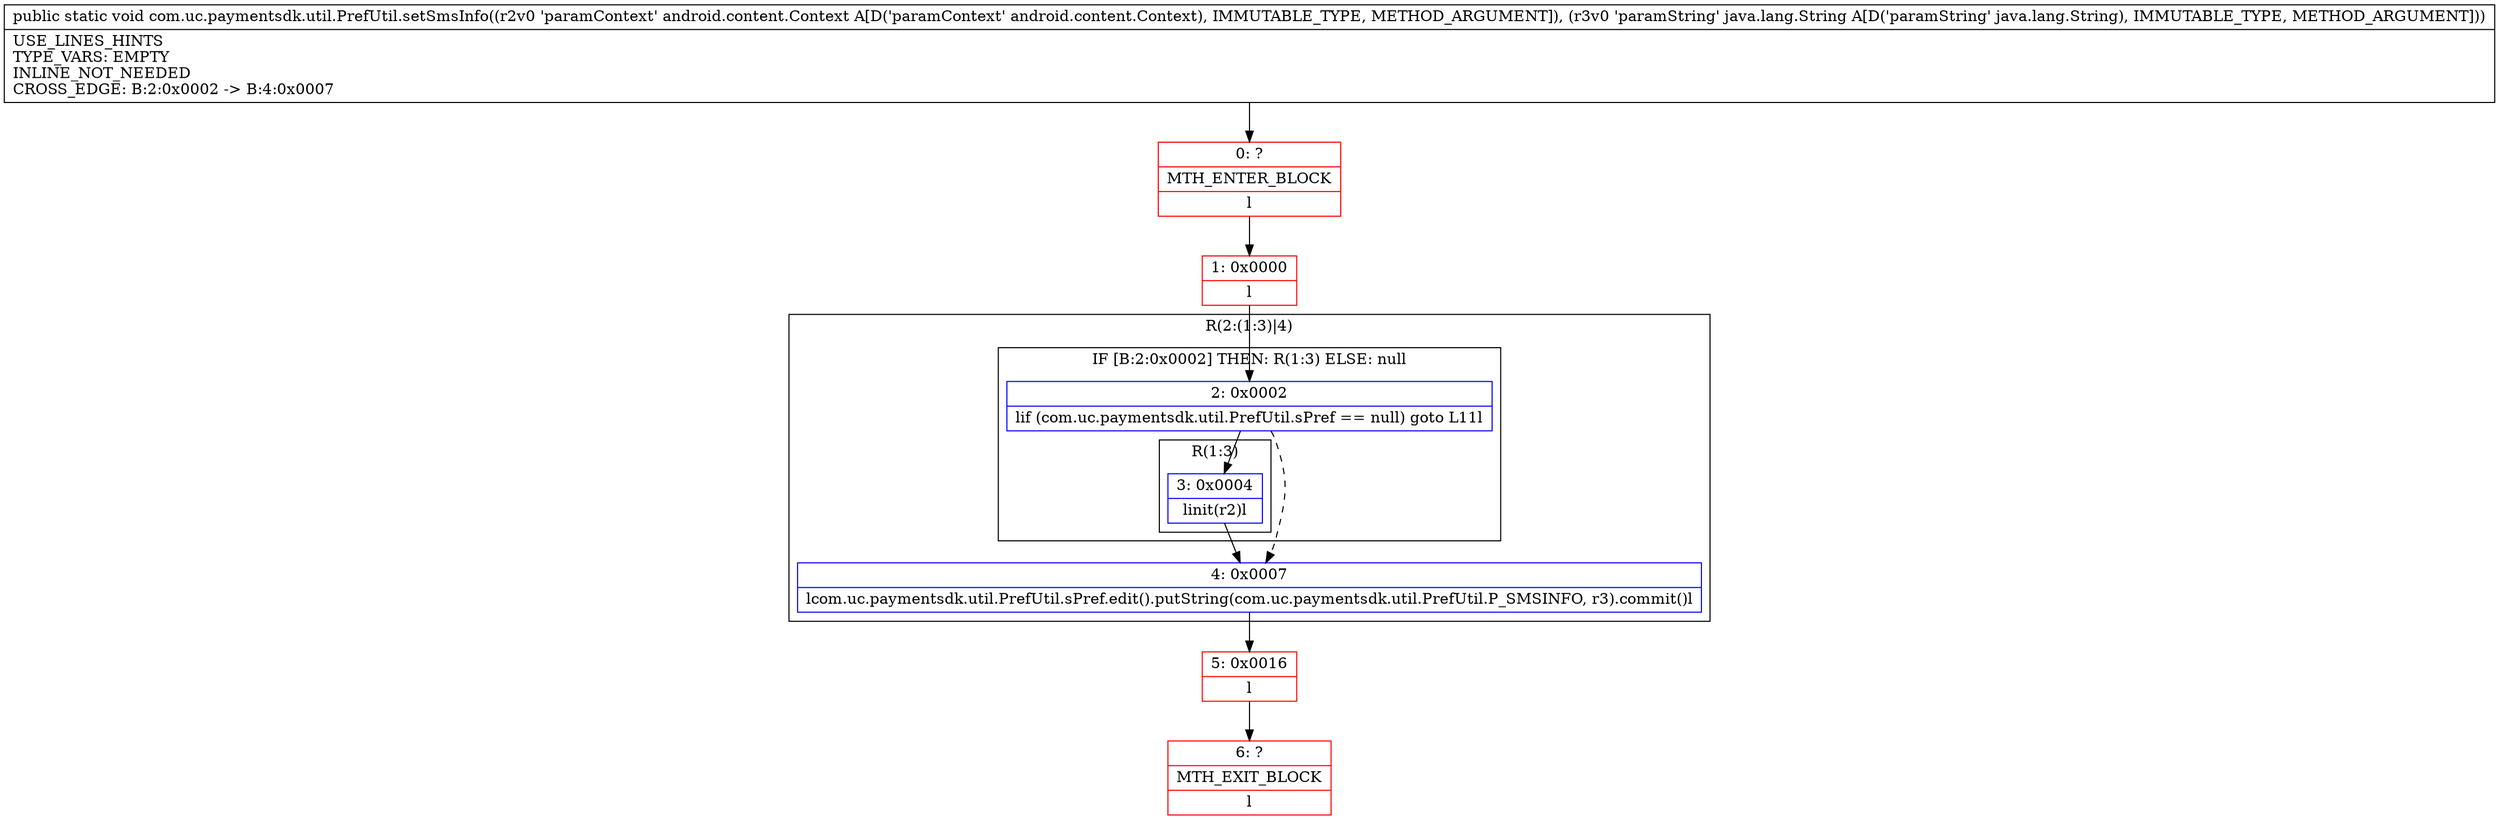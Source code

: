 digraph "CFG forcom.uc.paymentsdk.util.PrefUtil.setSmsInfo(Landroid\/content\/Context;Ljava\/lang\/String;)V" {
subgraph cluster_Region_1209779399 {
label = "R(2:(1:3)|4)";
node [shape=record,color=blue];
subgraph cluster_IfRegion_477540921 {
label = "IF [B:2:0x0002] THEN: R(1:3) ELSE: null";
node [shape=record,color=blue];
Node_2 [shape=record,label="{2\:\ 0x0002|lif (com.uc.paymentsdk.util.PrefUtil.sPref == null) goto L11l}"];
subgraph cluster_Region_1362490825 {
label = "R(1:3)";
node [shape=record,color=blue];
Node_3 [shape=record,label="{3\:\ 0x0004|linit(r2)l}"];
}
}
Node_4 [shape=record,label="{4\:\ 0x0007|lcom.uc.paymentsdk.util.PrefUtil.sPref.edit().putString(com.uc.paymentsdk.util.PrefUtil.P_SMSINFO, r3).commit()l}"];
}
Node_0 [shape=record,color=red,label="{0\:\ ?|MTH_ENTER_BLOCK\l|l}"];
Node_1 [shape=record,color=red,label="{1\:\ 0x0000|l}"];
Node_5 [shape=record,color=red,label="{5\:\ 0x0016|l}"];
Node_6 [shape=record,color=red,label="{6\:\ ?|MTH_EXIT_BLOCK\l|l}"];
MethodNode[shape=record,label="{public static void com.uc.paymentsdk.util.PrefUtil.setSmsInfo((r2v0 'paramContext' android.content.Context A[D('paramContext' android.content.Context), IMMUTABLE_TYPE, METHOD_ARGUMENT]), (r3v0 'paramString' java.lang.String A[D('paramString' java.lang.String), IMMUTABLE_TYPE, METHOD_ARGUMENT]))  | USE_LINES_HINTS\lTYPE_VARS: EMPTY\lINLINE_NOT_NEEDED\lCROSS_EDGE: B:2:0x0002 \-\> B:4:0x0007\l}"];
MethodNode -> Node_0;
Node_2 -> Node_3;
Node_2 -> Node_4[style=dashed];
Node_3 -> Node_4;
Node_4 -> Node_5;
Node_0 -> Node_1;
Node_1 -> Node_2;
Node_5 -> Node_6;
}

